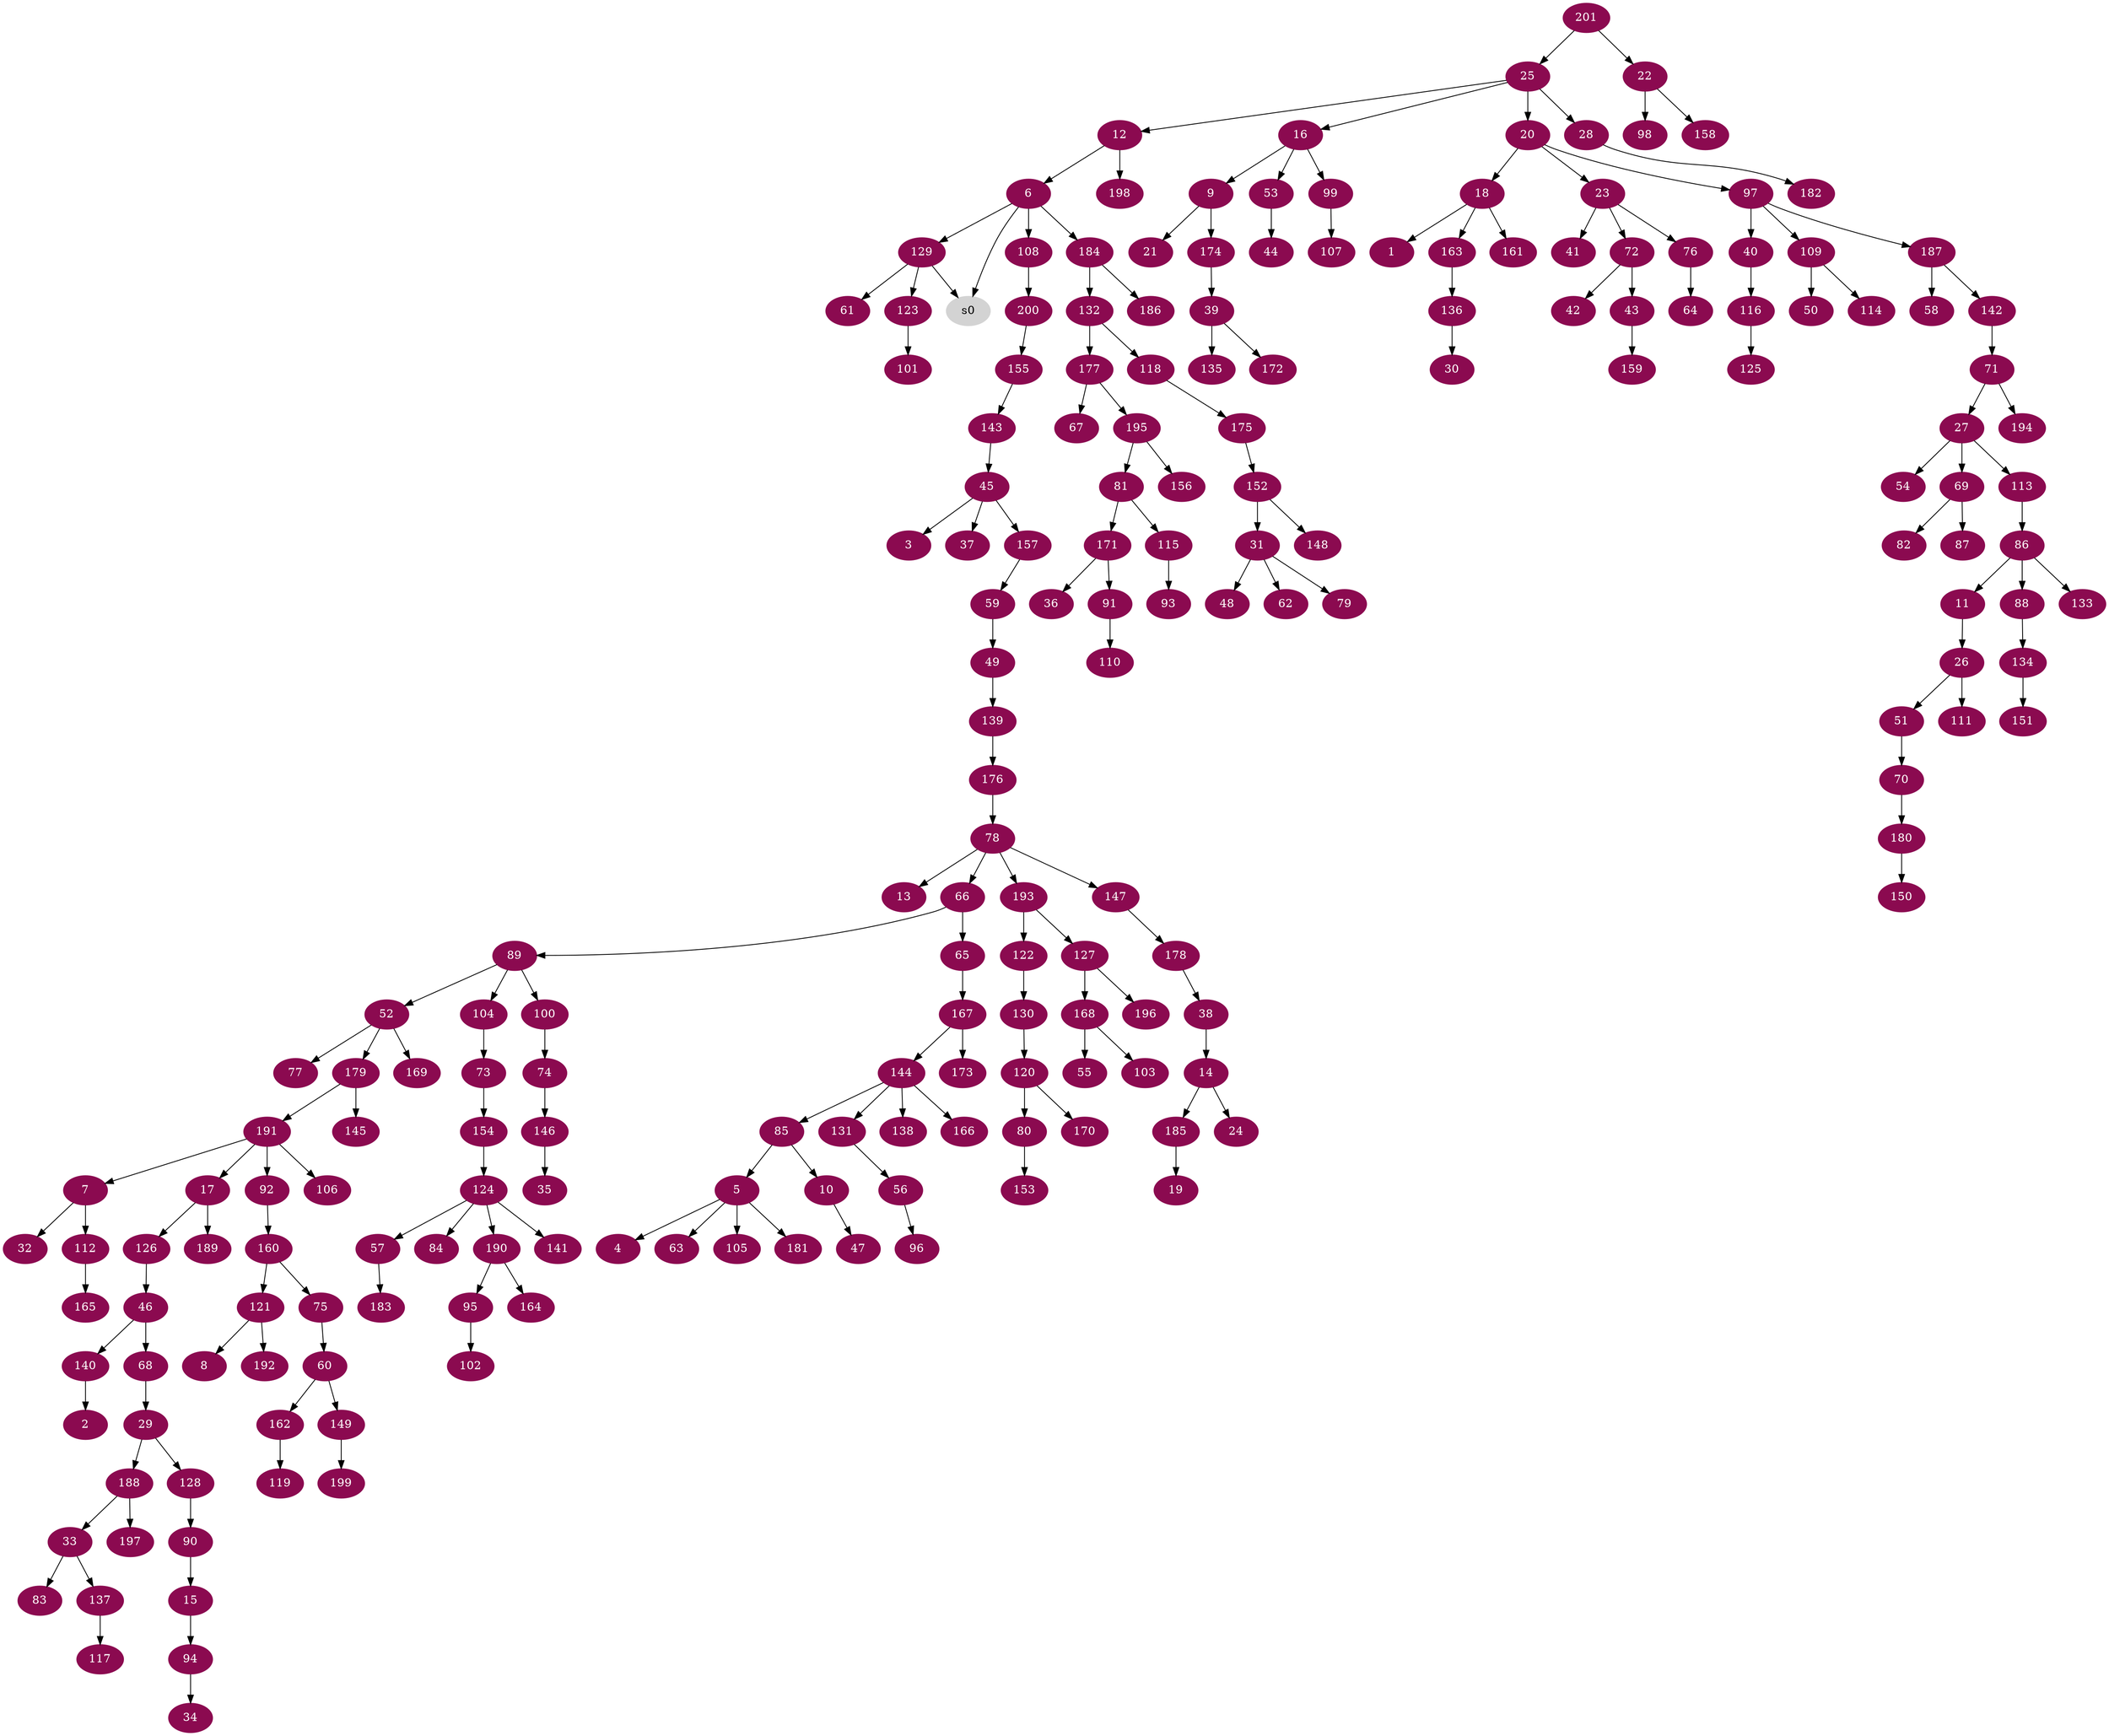 digraph G {
node [color=deeppink4, style=filled, fontcolor=white];
18 -> 1;
140 -> 2;
45 -> 3;
5 -> 4;
85 -> 5;
12 -> 6;
191 -> 7;
121 -> 8;
16 -> 9;
85 -> 10;
86 -> 11;
25 -> 12;
78 -> 13;
38 -> 14;
90 -> 15;
25 -> 16;
191 -> 17;
20 -> 18;
185 -> 19;
25 -> 20;
9 -> 21;
201 -> 22;
20 -> 23;
14 -> 24;
201 -> 25;
11 -> 26;
71 -> 27;
25 -> 28;
68 -> 29;
136 -> 30;
152 -> 31;
7 -> 32;
188 -> 33;
94 -> 34;
146 -> 35;
171 -> 36;
45 -> 37;
178 -> 38;
174 -> 39;
97 -> 40;
23 -> 41;
72 -> 42;
72 -> 43;
53 -> 44;
143 -> 45;
126 -> 46;
10 -> 47;
31 -> 48;
59 -> 49;
109 -> 50;
26 -> 51;
89 -> 52;
16 -> 53;
27 -> 54;
168 -> 55;
131 -> 56;
124 -> 57;
187 -> 58;
157 -> 59;
75 -> 60;
129 -> 61;
31 -> 62;
5 -> 63;
76 -> 64;
66 -> 65;
78 -> 66;
177 -> 67;
46 -> 68;
27 -> 69;
51 -> 70;
142 -> 71;
23 -> 72;
104 -> 73;
100 -> 74;
160 -> 75;
23 -> 76;
52 -> 77;
176 -> 78;
31 -> 79;
120 -> 80;
195 -> 81;
69 -> 82;
33 -> 83;
124 -> 84;
144 -> 85;
113 -> 86;
69 -> 87;
86 -> 88;
66 -> 89;
128 -> 90;
171 -> 91;
191 -> 92;
115 -> 93;
15 -> 94;
190 -> 95;
56 -> 96;
20 -> 97;
22 -> 98;
16 -> 99;
89 -> 100;
123 -> 101;
95 -> 102;
168 -> 103;
89 -> 104;
5 -> 105;
191 -> 106;
99 -> 107;
6 -> 108;
97 -> 109;
91 -> 110;
26 -> 111;
7 -> 112;
27 -> 113;
109 -> 114;
81 -> 115;
40 -> 116;
137 -> 117;
132 -> 118;
162 -> 119;
130 -> 120;
160 -> 121;
193 -> 122;
129 -> 123;
154 -> 124;
116 -> 125;
17 -> 126;
193 -> 127;
29 -> 128;
6 -> 129;
122 -> 130;
144 -> 131;
184 -> 132;
86 -> 133;
88 -> 134;
39 -> 135;
163 -> 136;
33 -> 137;
144 -> 138;
49 -> 139;
46 -> 140;
124 -> 141;
187 -> 142;
155 -> 143;
167 -> 144;
179 -> 145;
74 -> 146;
78 -> 147;
152 -> 148;
60 -> 149;
180 -> 150;
134 -> 151;
175 -> 152;
80 -> 153;
73 -> 154;
200 -> 155;
195 -> 156;
45 -> 157;
22 -> 158;
43 -> 159;
92 -> 160;
18 -> 161;
60 -> 162;
18 -> 163;
190 -> 164;
112 -> 165;
144 -> 166;
65 -> 167;
127 -> 168;
52 -> 169;
120 -> 170;
81 -> 171;
39 -> 172;
167 -> 173;
9 -> 174;
118 -> 175;
139 -> 176;
132 -> 177;
147 -> 178;
52 -> 179;
70 -> 180;
5 -> 181;
28 -> 182;
57 -> 183;
6 -> 184;
14 -> 185;
184 -> 186;
97 -> 187;
29 -> 188;
17 -> 189;
124 -> 190;
179 -> 191;
121 -> 192;
78 -> 193;
71 -> 194;
177 -> 195;
127 -> 196;
188 -> 197;
12 -> 198;
149 -> 199;
108 -> 200;
node [color=lightgrey, style=filled, fontcolor=black];
6 -> s0;
129 -> s0;
}
